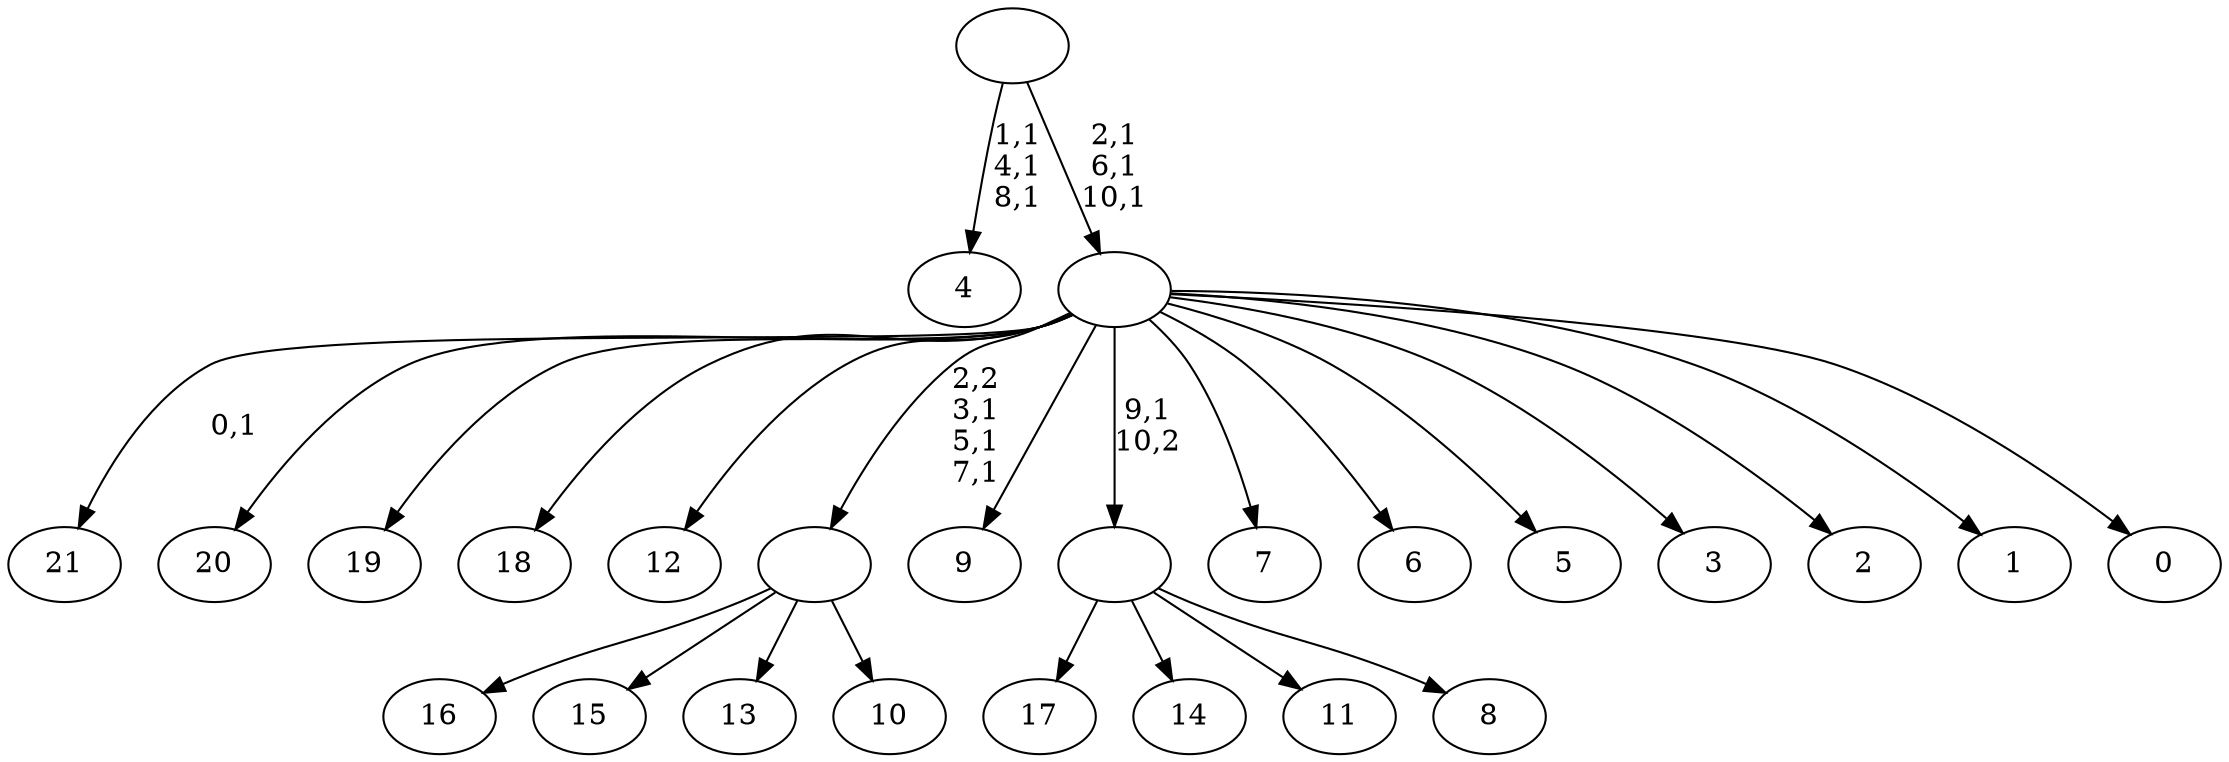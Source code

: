 digraph T {
	33 [label="21"]
	31 [label="20"]
	30 [label="19"]
	29 [label="18"]
	28 [label="17"]
	27 [label="16"]
	26 [label="15"]
	25 [label="14"]
	24 [label="13"]
	23 [label="12"]
	22 [label="11"]
	21 [label="10"]
	20 [label=""]
	17 [label="9"]
	16 [label="8"]
	15 [label=""]
	14 [label="7"]
	13 [label="6"]
	12 [label="5"]
	11 [label="4"]
	7 [label="3"]
	6 [label="2"]
	5 [label="1"]
	4 [label="0"]
	3 [label=""]
	0 [label=""]
	20 -> 27 [label=""]
	20 -> 26 [label=""]
	20 -> 24 [label=""]
	20 -> 21 [label=""]
	15 -> 28 [label=""]
	15 -> 25 [label=""]
	15 -> 22 [label=""]
	15 -> 16 [label=""]
	3 -> 20 [label="2,2\n3,1\n5,1\n7,1"]
	3 -> 33 [label="0,1"]
	3 -> 31 [label=""]
	3 -> 30 [label=""]
	3 -> 29 [label=""]
	3 -> 23 [label=""]
	3 -> 17 [label=""]
	3 -> 15 [label="9,1\n10,2"]
	3 -> 14 [label=""]
	3 -> 13 [label=""]
	3 -> 12 [label=""]
	3 -> 7 [label=""]
	3 -> 6 [label=""]
	3 -> 5 [label=""]
	3 -> 4 [label=""]
	0 -> 3 [label="2,1\n6,1\n10,1"]
	0 -> 11 [label="1,1\n4,1\n8,1"]
}
